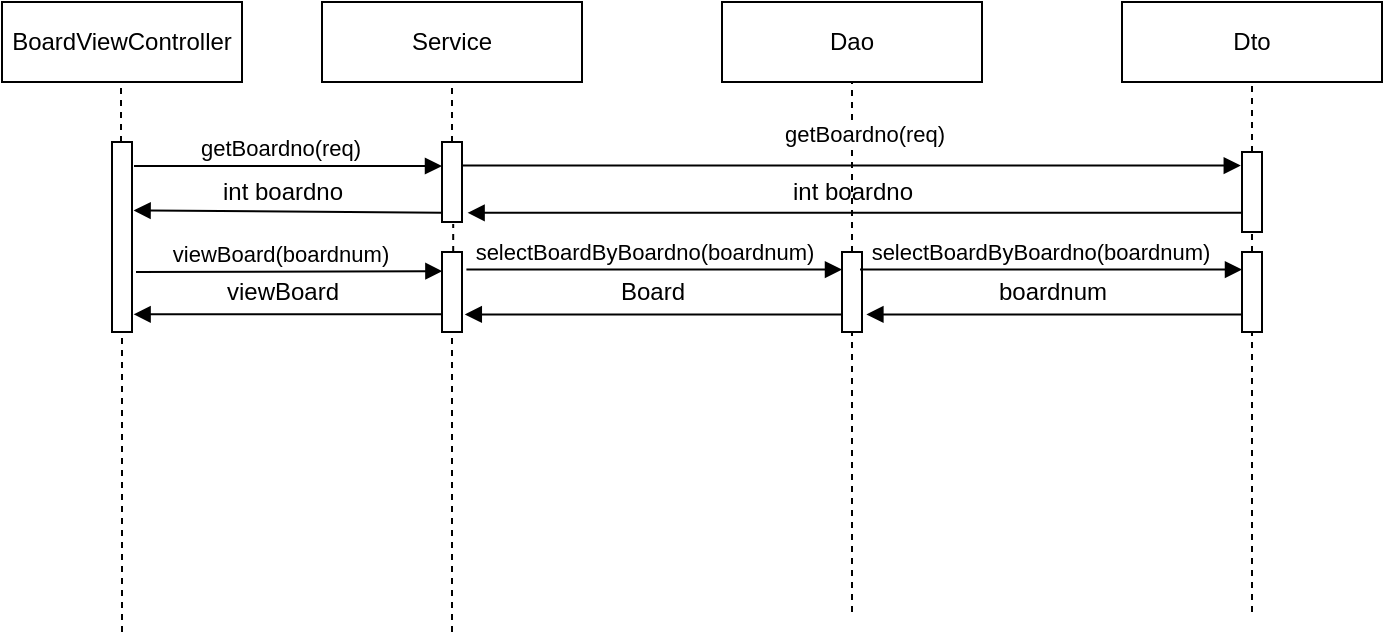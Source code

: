 <mxfile version="13.2.6" type="github">
  <diagram id="mM8BfhB0ug2EMRv0EJna" name="Page-1">
    <mxGraphModel dx="1454" dy="585" grid="1" gridSize="10" guides="1" tooltips="1" connect="1" arrows="1" fold="1" page="1" pageScale="1" pageWidth="1100" pageHeight="850" math="0" shadow="0">
      <root>
        <mxCell id="0" />
        <mxCell id="1" parent="0" />
        <mxCell id="t1NXMLt-jvlbNoCUIiNC-1" value="BoardViewController" style="rounded=0;whiteSpace=wrap;html=1;" vertex="1" parent="1">
          <mxGeometry x="190" y="95" width="120" height="40" as="geometry" />
        </mxCell>
        <mxCell id="t1NXMLt-jvlbNoCUIiNC-2" value="Service" style="rounded=0;whiteSpace=wrap;html=1;" vertex="1" parent="1">
          <mxGeometry x="350" y="95" width="130" height="40" as="geometry" />
        </mxCell>
        <mxCell id="t1NXMLt-jvlbNoCUIiNC-3" value="Dao" style="rounded=0;whiteSpace=wrap;html=1;" vertex="1" parent="1">
          <mxGeometry x="550" y="95" width="130" height="40" as="geometry" />
        </mxCell>
        <mxCell id="t1NXMLt-jvlbNoCUIiNC-4" value="" style="endArrow=none;dashed=1;html=1;" edge="1" parent="1">
          <mxGeometry width="50" height="50" relative="1" as="geometry">
            <mxPoint x="249.5" y="165" as="sourcePoint" />
            <mxPoint x="249.5" y="135" as="targetPoint" />
          </mxGeometry>
        </mxCell>
        <mxCell id="t1NXMLt-jvlbNoCUIiNC-5" value="" style="endArrow=none;dashed=1;html=1;" edge="1" parent="1" target="t1NXMLt-jvlbNoCUIiNC-11">
          <mxGeometry width="50" height="50" relative="1" as="geometry">
            <mxPoint x="250" y="410" as="sourcePoint" />
            <mxPoint x="260" y="220" as="targetPoint" />
          </mxGeometry>
        </mxCell>
        <mxCell id="t1NXMLt-jvlbNoCUIiNC-6" value="" style="endArrow=none;dashed=1;html=1;entryX=0.5;entryY=1;entryDx=0;entryDy=0;" edge="1" parent="1" target="t1NXMLt-jvlbNoCUIiNC-2" source="t1NXMLt-jvlbNoCUIiNC-10">
          <mxGeometry width="50" height="50" relative="1" as="geometry">
            <mxPoint x="490" y="165" as="sourcePoint" />
            <mxPoint x="485" y="325" as="targetPoint" />
          </mxGeometry>
        </mxCell>
        <mxCell id="t1NXMLt-jvlbNoCUIiNC-7" value="" style="endArrow=none;dashed=1;html=1;entryX=0.5;entryY=1;entryDx=0;entryDy=0;" edge="1" parent="1" source="t1NXMLt-jvlbNoCUIiNC-41" target="t1NXMLt-jvlbNoCUIiNC-3">
          <mxGeometry width="50" height="50" relative="1" as="geometry">
            <mxPoint x="750" y="400" as="sourcePoint" />
            <mxPoint x="520" y="145" as="targetPoint" />
          </mxGeometry>
        </mxCell>
        <mxCell id="t1NXMLt-jvlbNoCUIiNC-8" value="" style="endArrow=none;dashed=1;html=1;entryX=0.56;entryY=1.025;entryDx=0;entryDy=0;entryPerimeter=0;" edge="1" parent="1" source="t1NXMLt-jvlbNoCUIiNC-39" target="t1NXMLt-jvlbNoCUIiNC-10">
          <mxGeometry width="50" height="50" relative="1" as="geometry">
            <mxPoint x="490" y="410" as="sourcePoint" />
            <mxPoint x="490" y="205" as="targetPoint" />
          </mxGeometry>
        </mxCell>
        <mxCell id="t1NXMLt-jvlbNoCUIiNC-11" value="" style="html=1;points=[];perimeter=orthogonalPerimeter;" vertex="1" parent="1">
          <mxGeometry x="245" y="165" width="10" height="95" as="geometry" />
        </mxCell>
        <mxCell id="t1NXMLt-jvlbNoCUIiNC-13" value="getBoardno(req)" style="html=1;verticalAlign=bottom;endArrow=block;entryX=-0.06;entryY=0.17;entryDx=0;entryDy=0;entryPerimeter=0;" edge="1" parent="1" source="t1NXMLt-jvlbNoCUIiNC-10" target="t1NXMLt-jvlbNoCUIiNC-46">
          <mxGeometry x="0.029" y="7" width="80" relative="1" as="geometry">
            <mxPoint x="256" y="177.0" as="sourcePoint" />
            <mxPoint x="770" y="177" as="targetPoint" />
            <mxPoint as="offset" />
          </mxGeometry>
        </mxCell>
        <mxCell id="t1NXMLt-jvlbNoCUIiNC-15" value="" style="html=1;verticalAlign=bottom;endArrow=block;entryX=1.28;entryY=0.885;entryDx=0;entryDy=0;entryPerimeter=0;" edge="1" parent="1" source="t1NXMLt-jvlbNoCUIiNC-46" target="t1NXMLt-jvlbNoCUIiNC-10">
          <mxGeometry x="0.035" y="-3" width="80" relative="1" as="geometry">
            <mxPoint x="770" y="200" as="sourcePoint" />
            <mxPoint x="493" y="201" as="targetPoint" />
            <mxPoint as="offset" />
          </mxGeometry>
        </mxCell>
        <mxCell id="t1NXMLt-jvlbNoCUIiNC-16" value="" style="html=1;verticalAlign=bottom;endArrow=block;exitX=0;exitY=0.885;exitDx=0;exitDy=0;exitPerimeter=0;entryX=1.08;entryY=0.36;entryDx=0;entryDy=0;entryPerimeter=0;" edge="1" parent="1" source="t1NXMLt-jvlbNoCUIiNC-10" target="t1NXMLt-jvlbNoCUIiNC-11">
          <mxGeometry x="0.035" y="-3" width="80" relative="1" as="geometry">
            <mxPoint x="483" y="201" as="sourcePoint" />
            <mxPoint x="260" y="201" as="targetPoint" />
            <mxPoint as="offset" />
          </mxGeometry>
        </mxCell>
        <mxCell id="t1NXMLt-jvlbNoCUIiNC-39" value="" style="html=1;points=[];perimeter=orthogonalPerimeter;" vertex="1" parent="1">
          <mxGeometry x="410" y="220" width="10" height="40" as="geometry" />
        </mxCell>
        <mxCell id="t1NXMLt-jvlbNoCUIiNC-40" value="" style="endArrow=none;dashed=1;html=1;entryX=0.5;entryY=1;entryDx=0;entryDy=0;" edge="1" parent="1" target="t1NXMLt-jvlbNoCUIiNC-39">
          <mxGeometry width="50" height="50" relative="1" as="geometry">
            <mxPoint x="415" y="410" as="sourcePoint" />
            <mxPoint x="490" y="205" as="targetPoint" />
          </mxGeometry>
        </mxCell>
        <mxCell id="t1NXMLt-jvlbNoCUIiNC-41" value="" style="html=1;points=[];perimeter=orthogonalPerimeter;" vertex="1" parent="1">
          <mxGeometry x="610" y="220" width="10" height="40" as="geometry" />
        </mxCell>
        <mxCell id="t1NXMLt-jvlbNoCUIiNC-42" value="" style="endArrow=none;dashed=1;html=1;entryX=0.5;entryY=1;entryDx=0;entryDy=0;" edge="1" parent="1" target="t1NXMLt-jvlbNoCUIiNC-41">
          <mxGeometry width="50" height="50" relative="1" as="geometry">
            <mxPoint x="615" y="400" as="sourcePoint" />
            <mxPoint x="750" y="135" as="targetPoint" />
          </mxGeometry>
        </mxCell>
        <mxCell id="t1NXMLt-jvlbNoCUIiNC-43" value="Dto" style="rounded=0;whiteSpace=wrap;html=1;" vertex="1" parent="1">
          <mxGeometry x="750" y="95" width="130" height="40" as="geometry" />
        </mxCell>
        <mxCell id="t1NXMLt-jvlbNoCUIiNC-44" value="" style="endArrow=none;dashed=1;html=1;entryX=0.5;entryY=1;entryDx=0;entryDy=0;" edge="1" parent="1" source="t1NXMLt-jvlbNoCUIiNC-46" target="t1NXMLt-jvlbNoCUIiNC-43">
          <mxGeometry width="50" height="50" relative="1" as="geometry">
            <mxPoint x="815" y="400" as="sourcePoint" />
            <mxPoint x="780" y="145" as="targetPoint" />
          </mxGeometry>
        </mxCell>
        <mxCell id="t1NXMLt-jvlbNoCUIiNC-10" value="" style="html=1;points=[];perimeter=orthogonalPerimeter;" vertex="1" parent="1">
          <mxGeometry x="410" y="165" width="10" height="40" as="geometry" />
        </mxCell>
        <mxCell id="t1NXMLt-jvlbNoCUIiNC-45" value="getBoardno(req)" style="html=1;verticalAlign=bottom;endArrow=block;" edge="1" parent="1" target="t1NXMLt-jvlbNoCUIiNC-10">
          <mxGeometry x="-0.058" width="80" relative="1" as="geometry">
            <mxPoint x="256" y="177.0" as="sourcePoint" />
            <mxPoint x="486" y="177.0" as="targetPoint" />
            <mxPoint as="offset" />
          </mxGeometry>
        </mxCell>
        <mxCell id="t1NXMLt-jvlbNoCUIiNC-46" value="" style="html=1;points=[];perimeter=orthogonalPerimeter;" vertex="1" parent="1">
          <mxGeometry x="810" y="170" width="10" height="40" as="geometry" />
        </mxCell>
        <mxCell id="t1NXMLt-jvlbNoCUIiNC-47" value="" style="endArrow=none;dashed=1;html=1;entryX=0.5;entryY=1;entryDx=0;entryDy=0;" edge="1" parent="1" target="t1NXMLt-jvlbNoCUIiNC-46">
          <mxGeometry width="50" height="50" relative="1" as="geometry">
            <mxPoint x="815" y="220" as="sourcePoint" />
            <mxPoint x="815" y="135" as="targetPoint" />
          </mxGeometry>
        </mxCell>
        <mxCell id="t1NXMLt-jvlbNoCUIiNC-49" value="" style="endArrow=none;dashed=1;html=1;entryX=0.5;entryY=1;entryDx=0;entryDy=0;" edge="1" parent="1">
          <mxGeometry width="50" height="50" relative="1" as="geometry">
            <mxPoint x="815" y="400" as="sourcePoint" />
            <mxPoint x="815" y="260" as="targetPoint" />
          </mxGeometry>
        </mxCell>
        <mxCell id="t1NXMLt-jvlbNoCUIiNC-52" value="viewBoard(boardnum)" style="html=1;verticalAlign=bottom;endArrow=block;entryX=0.02;entryY=0.24;entryDx=0;entryDy=0;entryPerimeter=0;" edge="1" parent="1" target="t1NXMLt-jvlbNoCUIiNC-39">
          <mxGeometry x="-0.058" width="80" relative="1" as="geometry">
            <mxPoint x="257" y="230" as="sourcePoint" />
            <mxPoint x="410" y="234" as="targetPoint" />
            <mxPoint as="offset" />
          </mxGeometry>
        </mxCell>
        <mxCell id="t1NXMLt-jvlbNoCUIiNC-53" value="" style="html=1;verticalAlign=bottom;endArrow=block;entryX=1.08;entryY=0.907;entryDx=0;entryDy=0;entryPerimeter=0;" edge="1" parent="1" source="t1NXMLt-jvlbNoCUIiNC-39" target="t1NXMLt-jvlbNoCUIiNC-11">
          <mxGeometry x="0.035" y="-3" width="80" relative="1" as="geometry">
            <mxPoint x="390" y="290" as="sourcePoint" />
            <mxPoint x="270" y="290" as="targetPoint" />
            <mxPoint as="offset" />
          </mxGeometry>
        </mxCell>
        <mxCell id="t1NXMLt-jvlbNoCUIiNC-54" value="int boardno" style="text;html=1;align=center;verticalAlign=middle;resizable=0;points=[];autosize=1;" vertex="1" parent="1">
          <mxGeometry x="575" y="180" width="80" height="20" as="geometry" />
        </mxCell>
        <mxCell id="t1NXMLt-jvlbNoCUIiNC-55" value="int boardno" style="text;html=1;align=center;verticalAlign=middle;resizable=0;points=[];autosize=1;" vertex="1" parent="1">
          <mxGeometry x="290" y="180" width="80" height="20" as="geometry" />
        </mxCell>
        <mxCell id="t1NXMLt-jvlbNoCUIiNC-56" value="selectBoardByBoardno(boardnum)" style="html=1;verticalAlign=bottom;endArrow=block;exitX=1.22;exitY=0.22;exitDx=0;exitDy=0;exitPerimeter=0;" edge="1" parent="1" source="t1NXMLt-jvlbNoCUIiNC-39" target="t1NXMLt-jvlbNoCUIiNC-41">
          <mxGeometry x="-0.058" width="80" relative="1" as="geometry">
            <mxPoint x="419" y="236" as="sourcePoint" />
            <mxPoint x="420" y="244" as="targetPoint" />
            <mxPoint as="offset" />
          </mxGeometry>
        </mxCell>
        <mxCell id="t1NXMLt-jvlbNoCUIiNC-61" value="viewBoard" style="text;html=1;align=center;verticalAlign=middle;resizable=0;points=[];autosize=1;" vertex="1" parent="1">
          <mxGeometry x="295" y="230" width="70" height="20" as="geometry" />
        </mxCell>
        <mxCell id="t1NXMLt-jvlbNoCUIiNC-62" value="" style="html=1;verticalAlign=bottom;endArrow=block;entryX=1.14;entryY=0.78;entryDx=0;entryDy=0;entryPerimeter=0;" edge="1" parent="1" source="t1NXMLt-jvlbNoCUIiNC-41" target="t1NXMLt-jvlbNoCUIiNC-39">
          <mxGeometry x="0.035" y="-3" width="80" relative="1" as="geometry">
            <mxPoint x="608" y="251" as="sourcePoint" />
            <mxPoint x="633.8" y="258.8" as="targetPoint" />
            <mxPoint as="offset" />
          </mxGeometry>
        </mxCell>
        <mxCell id="t1NXMLt-jvlbNoCUIiNC-63" value="" style="html=1;points=[];perimeter=orthogonalPerimeter;" vertex="1" parent="1">
          <mxGeometry x="810" y="220" width="10" height="40" as="geometry" />
        </mxCell>
        <mxCell id="t1NXMLt-jvlbNoCUIiNC-65" value="Board" style="text;html=1;align=center;verticalAlign=middle;resizable=0;points=[];autosize=1;" vertex="1" parent="1">
          <mxGeometry x="490" y="230" width="50" height="20" as="geometry" />
        </mxCell>
        <mxCell id="t1NXMLt-jvlbNoCUIiNC-71" value="selectBoardByBoardno(boardnum)" style="html=1;verticalAlign=bottom;endArrow=block;exitX=0.9;exitY=0.22;exitDx=0;exitDy=0;exitPerimeter=0;" edge="1" parent="1" source="t1NXMLt-jvlbNoCUIiNC-41" target="t1NXMLt-jvlbNoCUIiNC-63">
          <mxGeometry x="-0.058" width="80" relative="1" as="geometry">
            <mxPoint x="442.2" y="248.8" as="sourcePoint" />
            <mxPoint x="630" y="248.8" as="targetPoint" />
            <mxPoint as="offset" />
          </mxGeometry>
        </mxCell>
        <mxCell id="t1NXMLt-jvlbNoCUIiNC-74" value="" style="html=1;verticalAlign=bottom;endArrow=block;entryX=1.22;entryY=0.78;entryDx=0;entryDy=0;entryPerimeter=0;" edge="1" parent="1" source="t1NXMLt-jvlbNoCUIiNC-63" target="t1NXMLt-jvlbNoCUIiNC-41">
          <mxGeometry x="0.035" y="-3" width="80" relative="1" as="geometry">
            <mxPoint x="620" y="261.2" as="sourcePoint" />
            <mxPoint x="431.4" y="261.2" as="targetPoint" />
            <mxPoint as="offset" />
          </mxGeometry>
        </mxCell>
        <mxCell id="t1NXMLt-jvlbNoCUIiNC-75" value="boardnum" style="text;html=1;align=center;verticalAlign=middle;resizable=0;points=[];autosize=1;" vertex="1" parent="1">
          <mxGeometry x="680" y="230" width="70" height="20" as="geometry" />
        </mxCell>
      </root>
    </mxGraphModel>
  </diagram>
</mxfile>
